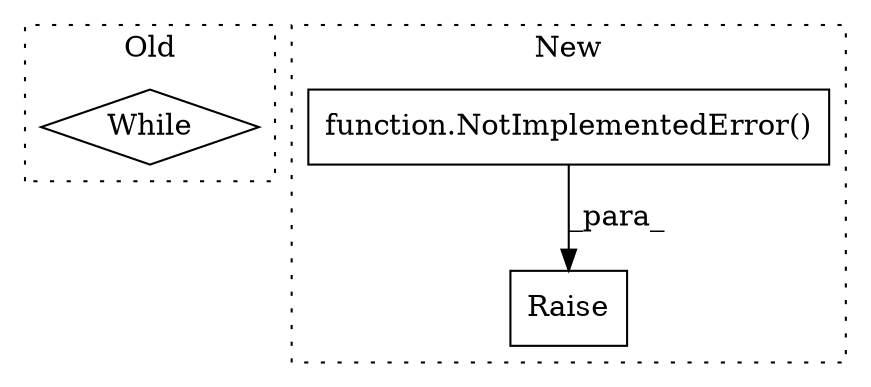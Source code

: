 digraph G {
subgraph cluster0 {
1 [label="While" a="52" s="8365,8394" l="6,18" shape="diamond"];
label = "Old";
style="dotted";
}
subgraph cluster1 {
2 [label="Raise" a="91" s="6754" l="6" shape="box"];
3 [label="function.NotImplementedError()" a="75" s="6760" l="21" shape="box"];
label = "New";
style="dotted";
}
3 -> 2 [label="_para_"];
}